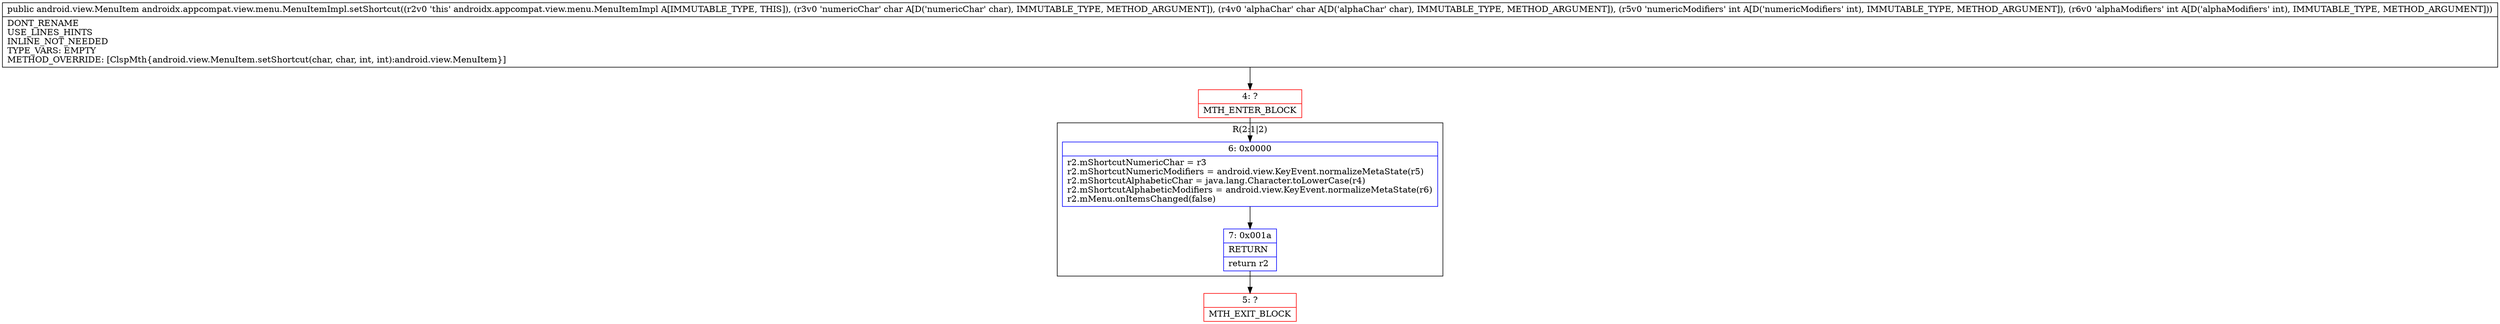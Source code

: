 digraph "CFG forandroidx.appcompat.view.menu.MenuItemImpl.setShortcut(CCII)Landroid\/view\/MenuItem;" {
subgraph cluster_Region_1368115507 {
label = "R(2:1|2)";
node [shape=record,color=blue];
Node_6 [shape=record,label="{6\:\ 0x0000|r2.mShortcutNumericChar = r3\lr2.mShortcutNumericModifiers = android.view.KeyEvent.normalizeMetaState(r5)\lr2.mShortcutAlphabeticChar = java.lang.Character.toLowerCase(r4)\lr2.mShortcutAlphabeticModifiers = android.view.KeyEvent.normalizeMetaState(r6)\lr2.mMenu.onItemsChanged(false)\l}"];
Node_7 [shape=record,label="{7\:\ 0x001a|RETURN\l|return r2\l}"];
}
Node_4 [shape=record,color=red,label="{4\:\ ?|MTH_ENTER_BLOCK\l}"];
Node_5 [shape=record,color=red,label="{5\:\ ?|MTH_EXIT_BLOCK\l}"];
MethodNode[shape=record,label="{public android.view.MenuItem androidx.appcompat.view.menu.MenuItemImpl.setShortcut((r2v0 'this' androidx.appcompat.view.menu.MenuItemImpl A[IMMUTABLE_TYPE, THIS]), (r3v0 'numericChar' char A[D('numericChar' char), IMMUTABLE_TYPE, METHOD_ARGUMENT]), (r4v0 'alphaChar' char A[D('alphaChar' char), IMMUTABLE_TYPE, METHOD_ARGUMENT]), (r5v0 'numericModifiers' int A[D('numericModifiers' int), IMMUTABLE_TYPE, METHOD_ARGUMENT]), (r6v0 'alphaModifiers' int A[D('alphaModifiers' int), IMMUTABLE_TYPE, METHOD_ARGUMENT]))  | DONT_RENAME\lUSE_LINES_HINTS\lINLINE_NOT_NEEDED\lTYPE_VARS: EMPTY\lMETHOD_OVERRIDE: [ClspMth\{android.view.MenuItem.setShortcut(char, char, int, int):android.view.MenuItem\}]\l}"];
MethodNode -> Node_4;Node_6 -> Node_7;
Node_7 -> Node_5;
Node_4 -> Node_6;
}

